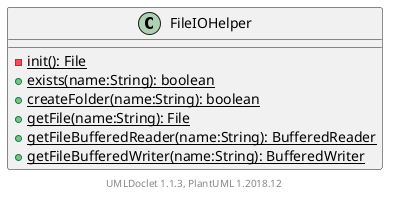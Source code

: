 @startuml

    class FileIOHelper [[../sg/edu/ntu/scse/cz2002/util/FileIOHelper.html]] {
        {static} -init(): File
        {static} +exists(name:String): boolean
        {static} +createFolder(name:String): boolean
        {static} +getFile(name:String): File
        {static} +getFileBufferedReader(name:String): BufferedReader
        {static} +getFileBufferedWriter(name:String): BufferedWriter
    }


    center footer UMLDoclet 1.1.3, PlantUML 1.2018.12
@enduml
